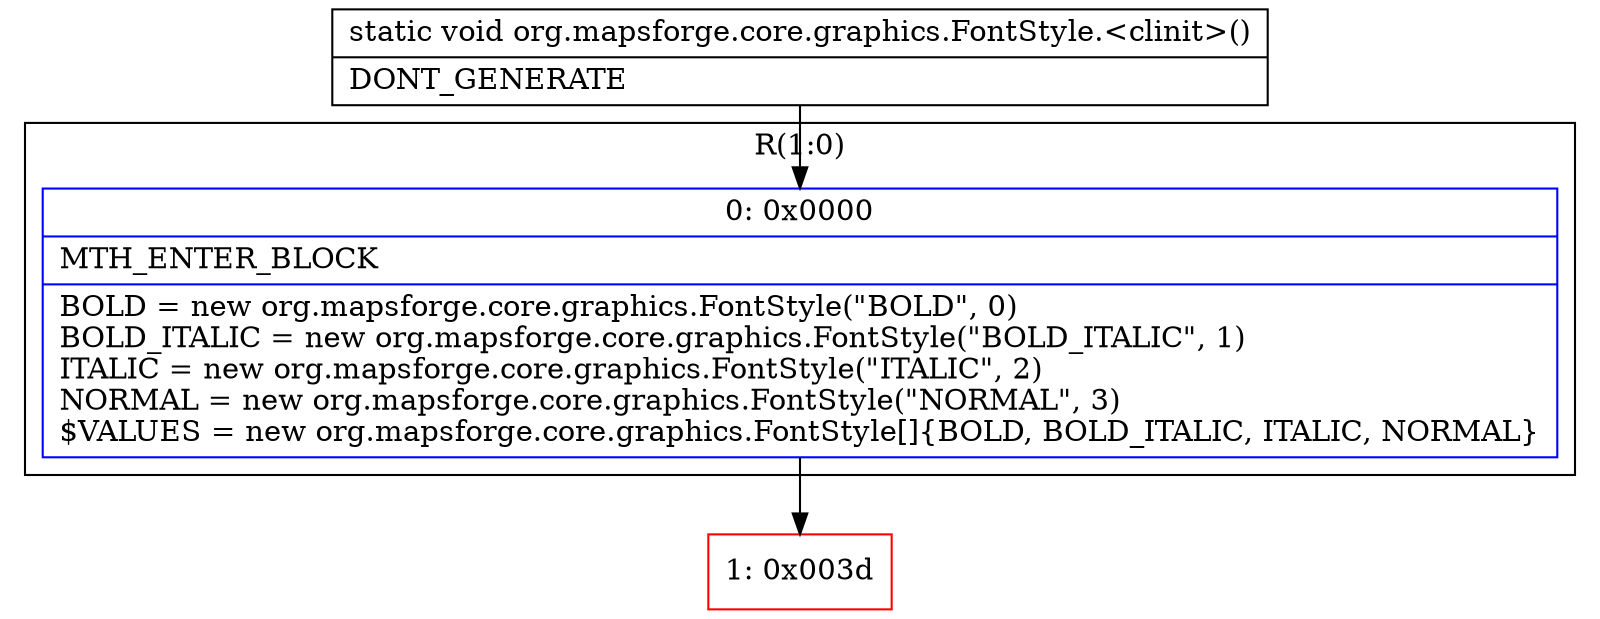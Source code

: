 digraph "CFG fororg.mapsforge.core.graphics.FontStyle.\<clinit\>()V" {
subgraph cluster_Region_1039333432 {
label = "R(1:0)";
node [shape=record,color=blue];
Node_0 [shape=record,label="{0\:\ 0x0000|MTH_ENTER_BLOCK\l|BOLD = new org.mapsforge.core.graphics.FontStyle(\"BOLD\", 0)\lBOLD_ITALIC = new org.mapsforge.core.graphics.FontStyle(\"BOLD_ITALIC\", 1)\lITALIC = new org.mapsforge.core.graphics.FontStyle(\"ITALIC\", 2)\lNORMAL = new org.mapsforge.core.graphics.FontStyle(\"NORMAL\", 3)\l$VALUES = new org.mapsforge.core.graphics.FontStyle[]\{BOLD, BOLD_ITALIC, ITALIC, NORMAL\}\l}"];
}
Node_1 [shape=record,color=red,label="{1\:\ 0x003d}"];
MethodNode[shape=record,label="{static void org.mapsforge.core.graphics.FontStyle.\<clinit\>()  | DONT_GENERATE\l}"];
MethodNode -> Node_0;
Node_0 -> Node_1;
}


